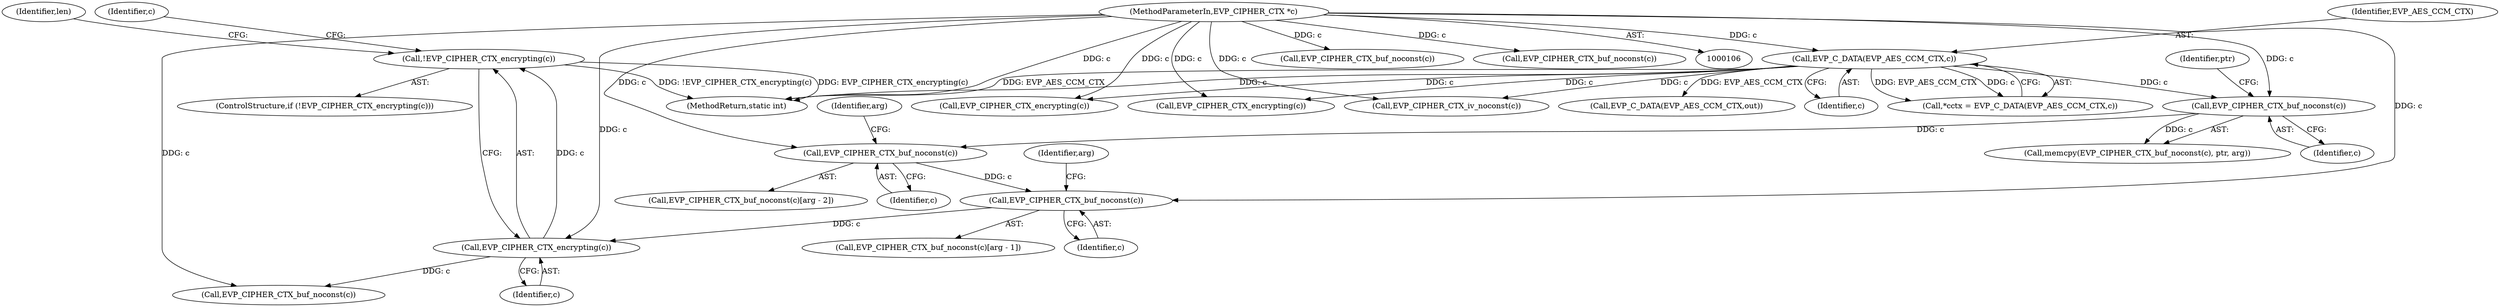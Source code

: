 digraph "0_openssl_00d965474b22b54e4275232bc71ee0c699c5cd21@API" {
"1000200" [label="(Call,!EVP_CIPHER_CTX_encrypting(c))"];
"1000201" [label="(Call,EVP_CIPHER_CTX_encrypting(c))"];
"1000191" [label="(Call,EVP_CIPHER_CTX_buf_noconst(c))"];
"1000184" [label="(Call,EVP_CIPHER_CTX_buf_noconst(c))"];
"1000168" [label="(Call,EVP_CIPHER_CTX_buf_noconst(c))"];
"1000115" [label="(Call,EVP_C_DATA(EVP_AES_CCM_CTX,c))"];
"1000107" [label="(MethodParameterIn,EVP_CIPHER_CTX *c)"];
"1000116" [label="(Identifier,EVP_AES_CCM_CTX)"];
"1000184" [label="(Call,EVP_CIPHER_CTX_buf_noconst(c))"];
"1000117" [label="(Identifier,c)"];
"1000220" [label="(Call,EVP_CIPHER_CTX_buf_noconst(c))"];
"1000204" [label="(Identifier,len)"];
"1000170" [label="(Identifier,ptr)"];
"1000199" [label="(ControlStructure,if (!EVP_CIPHER_CTX_encrypting(c)))"];
"1000167" [label="(Call,memcpy(EVP_CIPHER_CTX_buf_noconst(c), ptr, arg))"];
"1000402" [label="(MethodReturn,static int)"];
"1000115" [label="(Call,EVP_C_DATA(EVP_AES_CCM_CTX,c))"];
"1000194" [label="(Identifier,arg)"];
"1000240" [label="(Call,EVP_CIPHER_CTX_iv_noconst(c))"];
"1000113" [label="(Call,*cctx = EVP_C_DATA(EVP_AES_CCM_CTX,c))"];
"1000363" [label="(Call,EVP_C_DATA(EVP_AES_CCM_CTX,out))"];
"1000191" [label="(Call,EVP_CIPHER_CTX_buf_noconst(c))"];
"1000190" [label="(Call,EVP_CIPHER_CTX_buf_noconst(c)[arg - 1])"];
"1000168" [label="(Call,EVP_CIPHER_CTX_buf_noconst(c))"];
"1000187" [label="(Identifier,arg)"];
"1000301" [label="(Call,EVP_CIPHER_CTX_buf_noconst(c))"];
"1000211" [label="(Identifier,c)"];
"1000200" [label="(Call,!EVP_CIPHER_CTX_encrypting(c))"];
"1000287" [label="(Call,EVP_CIPHER_CTX_encrypting(c))"];
"1000192" [label="(Identifier,c)"];
"1000183" [label="(Call,EVP_CIPHER_CTX_buf_noconst(c)[arg - 2])"];
"1000210" [label="(Call,EVP_CIPHER_CTX_buf_noconst(c))"];
"1000107" [label="(MethodParameterIn,EVP_CIPHER_CTX *c)"];
"1000185" [label="(Identifier,c)"];
"1000201" [label="(Call,EVP_CIPHER_CTX_encrypting(c))"];
"1000316" [label="(Call,EVP_CIPHER_CTX_encrypting(c))"];
"1000202" [label="(Identifier,c)"];
"1000169" [label="(Identifier,c)"];
"1000200" -> "1000199"  [label="AST: "];
"1000200" -> "1000201"  [label="CFG: "];
"1000201" -> "1000200"  [label="AST: "];
"1000204" -> "1000200"  [label="CFG: "];
"1000211" -> "1000200"  [label="CFG: "];
"1000200" -> "1000402"  [label="DDG: EVP_CIPHER_CTX_encrypting(c)"];
"1000200" -> "1000402"  [label="DDG: !EVP_CIPHER_CTX_encrypting(c)"];
"1000201" -> "1000200"  [label="DDG: c"];
"1000201" -> "1000202"  [label="CFG: "];
"1000202" -> "1000201"  [label="AST: "];
"1000191" -> "1000201"  [label="DDG: c"];
"1000107" -> "1000201"  [label="DDG: c"];
"1000201" -> "1000210"  [label="DDG: c"];
"1000191" -> "1000190"  [label="AST: "];
"1000191" -> "1000192"  [label="CFG: "];
"1000192" -> "1000191"  [label="AST: "];
"1000194" -> "1000191"  [label="CFG: "];
"1000184" -> "1000191"  [label="DDG: c"];
"1000107" -> "1000191"  [label="DDG: c"];
"1000184" -> "1000183"  [label="AST: "];
"1000184" -> "1000185"  [label="CFG: "];
"1000185" -> "1000184"  [label="AST: "];
"1000187" -> "1000184"  [label="CFG: "];
"1000168" -> "1000184"  [label="DDG: c"];
"1000107" -> "1000184"  [label="DDG: c"];
"1000168" -> "1000167"  [label="AST: "];
"1000168" -> "1000169"  [label="CFG: "];
"1000169" -> "1000168"  [label="AST: "];
"1000170" -> "1000168"  [label="CFG: "];
"1000168" -> "1000167"  [label="DDG: c"];
"1000115" -> "1000168"  [label="DDG: c"];
"1000107" -> "1000168"  [label="DDG: c"];
"1000115" -> "1000113"  [label="AST: "];
"1000115" -> "1000117"  [label="CFG: "];
"1000116" -> "1000115"  [label="AST: "];
"1000117" -> "1000115"  [label="AST: "];
"1000113" -> "1000115"  [label="CFG: "];
"1000115" -> "1000402"  [label="DDG: c"];
"1000115" -> "1000402"  [label="DDG: EVP_AES_CCM_CTX"];
"1000115" -> "1000113"  [label="DDG: EVP_AES_CCM_CTX"];
"1000115" -> "1000113"  [label="DDG: c"];
"1000107" -> "1000115"  [label="DDG: c"];
"1000115" -> "1000240"  [label="DDG: c"];
"1000115" -> "1000287"  [label="DDG: c"];
"1000115" -> "1000316"  [label="DDG: c"];
"1000115" -> "1000363"  [label="DDG: EVP_AES_CCM_CTX"];
"1000107" -> "1000106"  [label="AST: "];
"1000107" -> "1000402"  [label="DDG: c"];
"1000107" -> "1000210"  [label="DDG: c"];
"1000107" -> "1000220"  [label="DDG: c"];
"1000107" -> "1000240"  [label="DDG: c"];
"1000107" -> "1000287"  [label="DDG: c"];
"1000107" -> "1000301"  [label="DDG: c"];
"1000107" -> "1000316"  [label="DDG: c"];
}
